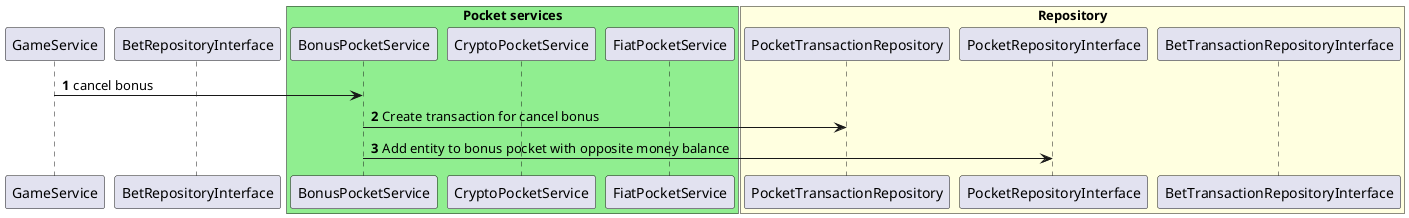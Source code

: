 @startuml
'https://plantuml.com/sequence-diagram

autonumber
participant GameService as gs
participant BetRepositoryInterface
box "Pocket services" #LightGreen
    participant BonusPocketService
    participant CryptoPocketService
    participant FiatPocketService
end box

box "Repository" #LightYellow
    participant PocketTransactionRepository
    participant PocketRepositoryInterface
    participant BetTransactionRepositoryInterface
end box

gs -> BonusPocketService: cancel bonus
BonusPocketService -> PocketTransactionRepository: Create transaction for cancel bonus
BonusPocketService -> PocketRepositoryInterface: Add entity to bonus pocket with opposite money balance

@enduml
